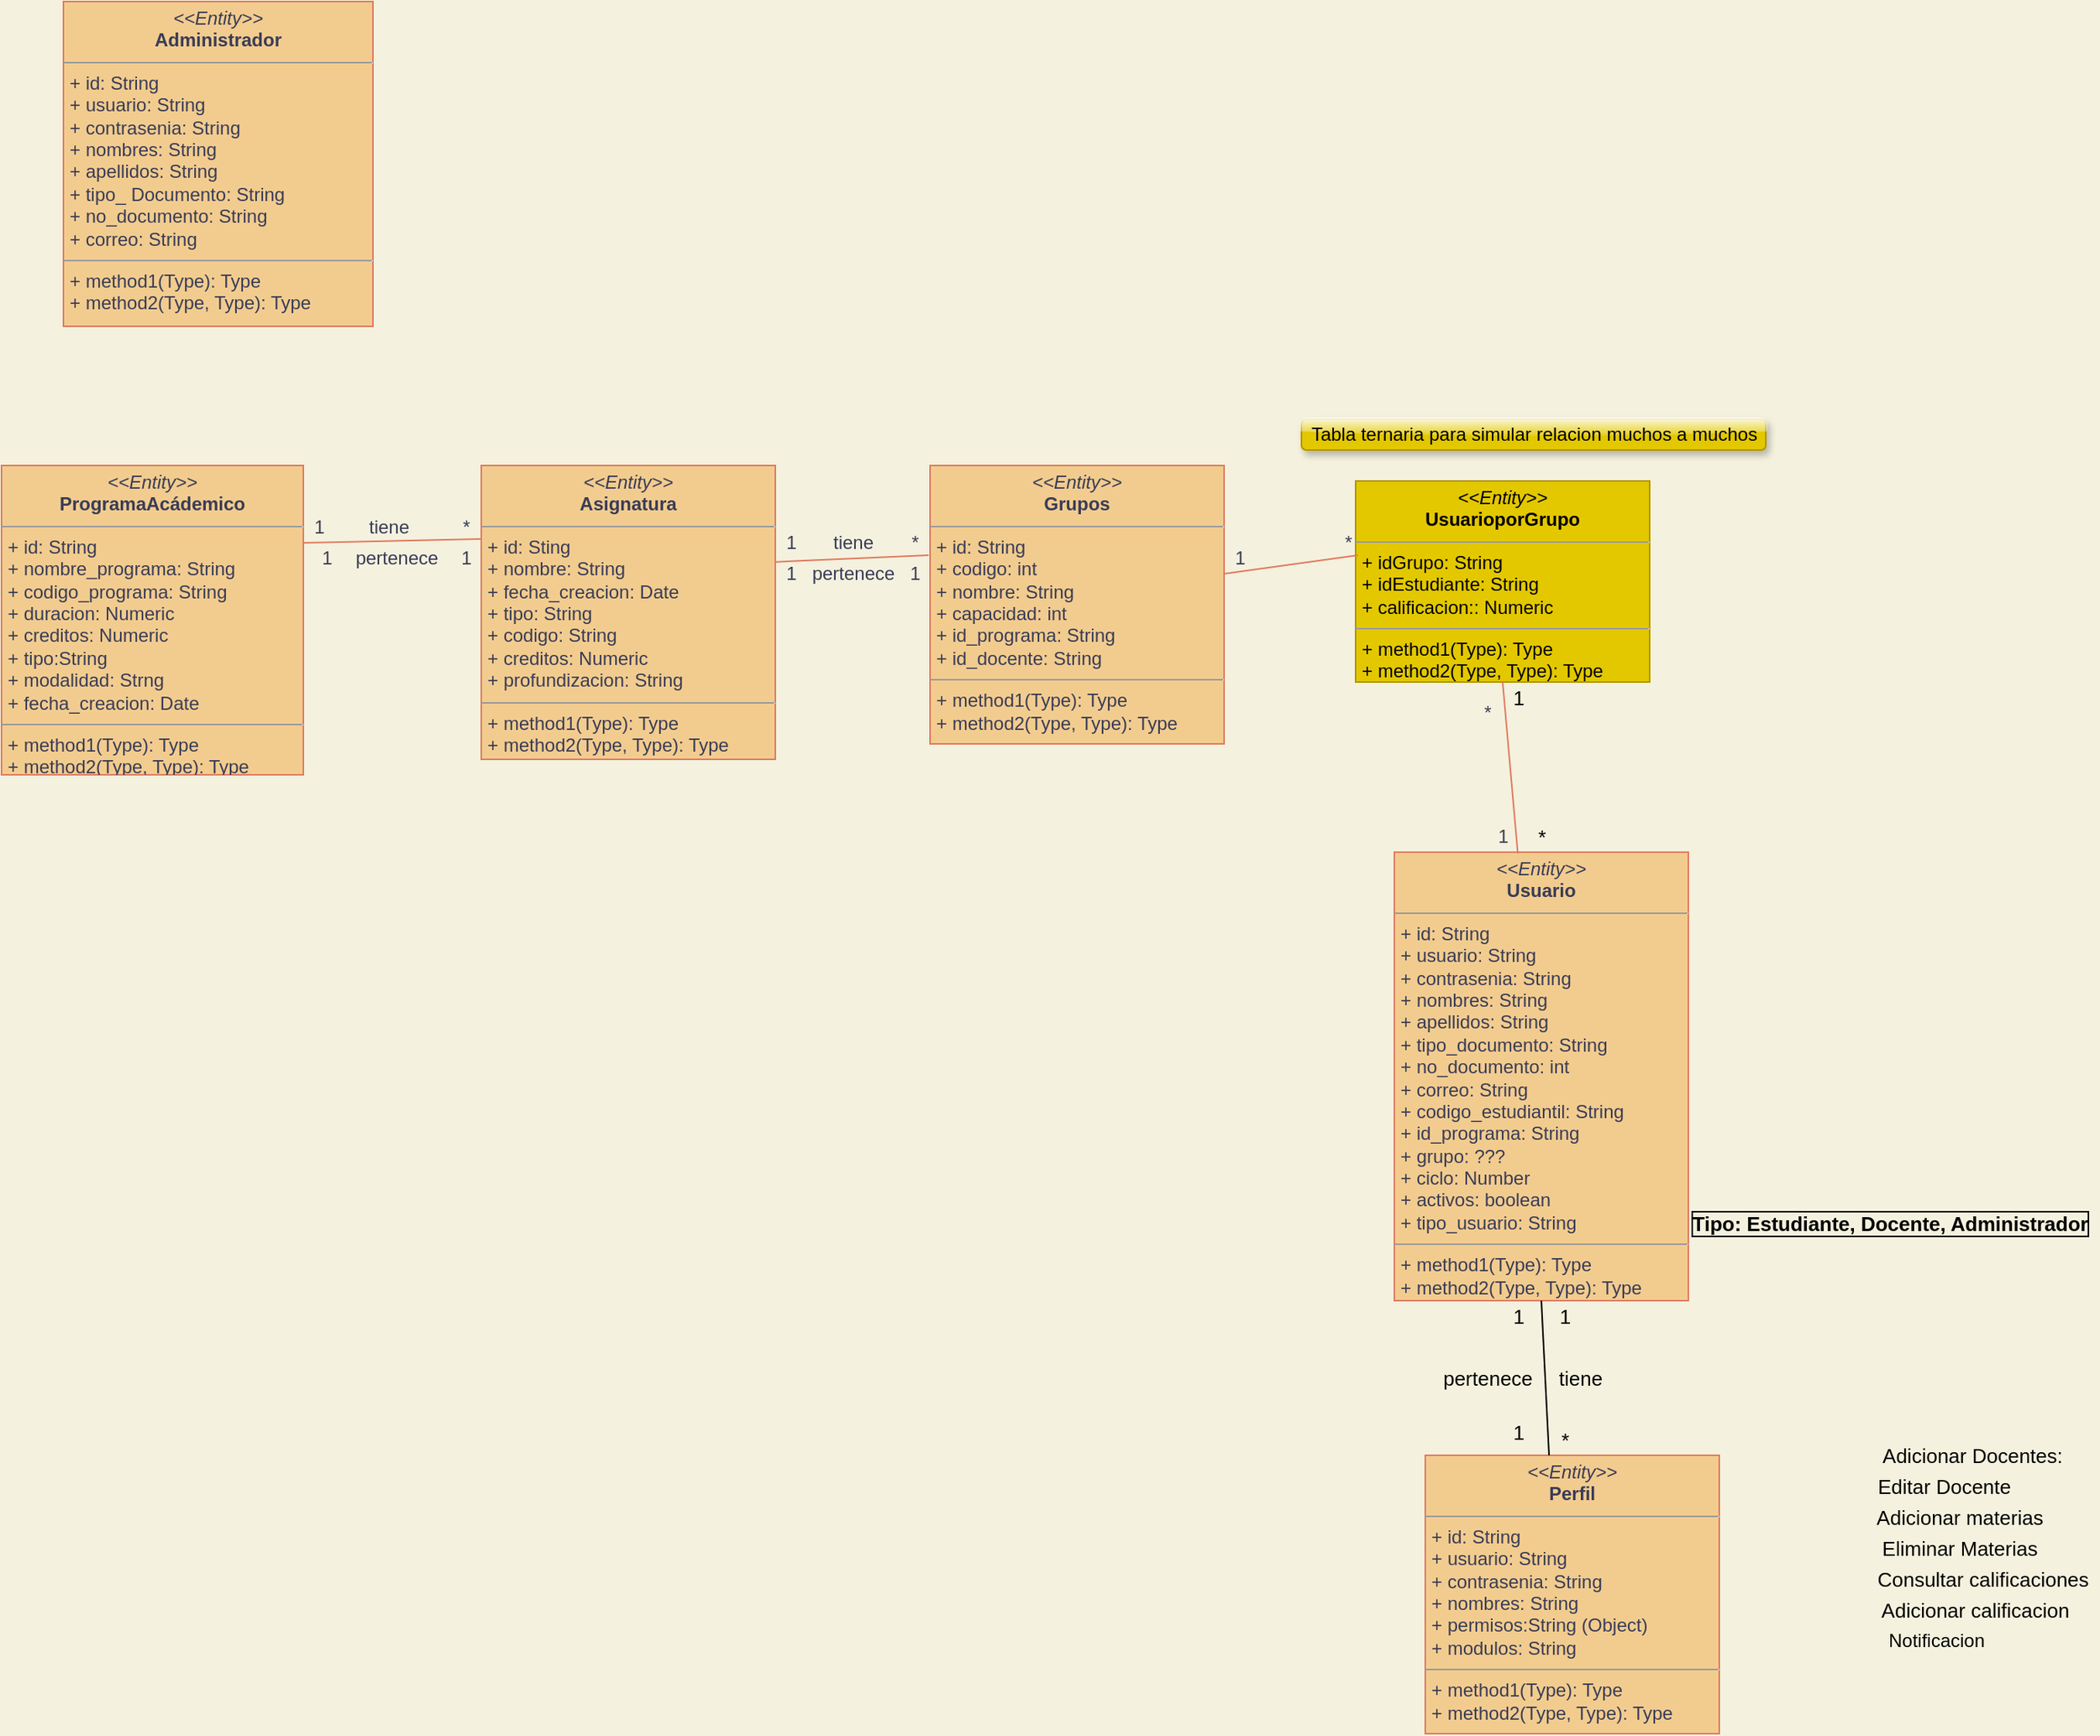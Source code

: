 <mxfile>
    <diagram id="lKOiRMlYlnAecIGtzMKI" name="Página-1">
        <mxGraphModel dx="1067" dy="705" grid="1" gridSize="10" guides="1" tooltips="1" connect="1" arrows="1" fold="1" page="1" pageScale="1" pageWidth="3300" pageHeight="4681" background="#F4F1DE" math="0" shadow="0">
            <root>
                <mxCell id="0"/>
                <mxCell id="1" parent="0"/>
                <mxCell id="16" value="&lt;p style=&quot;margin: 0px ; margin-top: 4px ; text-align: center&quot;&gt;&lt;i&gt;&amp;lt;&amp;lt;Entity&amp;gt;&amp;gt;&lt;/i&gt;&lt;br&gt;&lt;b&gt;Administrador&lt;/b&gt;&lt;/p&gt;&lt;hr size=&quot;1&quot;&gt;&lt;p style=&quot;margin: 0px ; margin-left: 4px&quot;&gt;+ id: String&lt;br&gt;+ usuario: String&lt;/p&gt;&lt;p style=&quot;margin: 0px ; margin-left: 4px&quot;&gt;+ contrasenia: String&lt;/p&gt;&lt;p style=&quot;margin: 0px ; margin-left: 4px&quot;&gt;+ nombres: String&lt;/p&gt;&lt;p style=&quot;margin: 0px ; margin-left: 4px&quot;&gt;+ apellidos: String&lt;/p&gt;&lt;p style=&quot;margin: 0px ; margin-left: 4px&quot;&gt;+ tipo_ Documento: String&lt;/p&gt;&lt;p style=&quot;margin: 0px ; margin-left: 4px&quot;&gt;+ no_documento: String&lt;/p&gt;&lt;p style=&quot;margin: 0px ; margin-left: 4px&quot;&gt;+ correo: String&lt;/p&gt;&lt;hr size=&quot;1&quot;&gt;&lt;p style=&quot;margin: 0px ; margin-left: 4px&quot;&gt;+ method1(Type): Type&lt;br&gt;+ method2(Type, Type): Type&lt;/p&gt;" style="verticalAlign=top;align=left;overflow=fill;fontSize=12;fontFamily=Helvetica;html=1;fillColor=#F2CC8F;strokeColor=#E07A5F;fontColor=#393C56;" parent="1" vertex="1">
                    <mxGeometry x="40" y="20" width="200" height="210" as="geometry"/>
                </mxCell>
                <mxCell id="17" value="&lt;p style=&quot;margin: 0px ; margin-top: 4px ; text-align: center&quot;&gt;&lt;i&gt;&amp;lt;&amp;lt;Entity&amp;gt;&amp;gt;&lt;/i&gt;&lt;br&gt;&lt;b&gt;Perfil&lt;/b&gt;&lt;/p&gt;&lt;hr size=&quot;1&quot;&gt;&lt;p style=&quot;margin: 0px ; margin-left: 4px&quot;&gt;&lt;span style=&quot;text-align: center&quot;&gt;+ id: String&lt;/span&gt;&lt;br style=&quot;text-align: center&quot;&gt;&lt;span style=&quot;text-align: center&quot;&gt;+ usuario: String&lt;/span&gt;&lt;br style=&quot;text-align: center&quot;&gt;&lt;span style=&quot;text-align: center&quot;&gt;+ contrasenia: String&lt;/span&gt;&lt;br style=&quot;text-align: center&quot;&gt;&lt;span style=&quot;text-align: center&quot;&gt;+ nombres: String&lt;/span&gt;&lt;/p&gt;&lt;p style=&quot;margin: 0px ; margin-left: 4px&quot;&gt;&lt;span style=&quot;text-align: center&quot;&gt;+ permisos:String (Object)&lt;/span&gt;&lt;/p&gt;&lt;p style=&quot;margin: 0px ; margin-left: 4px&quot;&gt;&lt;span style=&quot;text-align: center&quot;&gt;+ modulos: String&lt;/span&gt;&lt;/p&gt;&lt;hr size=&quot;1&quot;&gt;&lt;p style=&quot;margin: 0px ; margin-left: 4px&quot;&gt;+ method1(Type): Type&lt;br&gt;+ method2(Type, Type): Type&lt;/p&gt;" style="verticalAlign=top;align=left;overflow=fill;fontSize=12;fontFamily=Helvetica;html=1;fillColor=#F2CC8F;strokeColor=#E07A5F;fontColor=#393C56;" parent="1" vertex="1">
                    <mxGeometry x="920" y="960" width="190" height="180" as="geometry"/>
                </mxCell>
                <mxCell id="18" value="&lt;p style=&quot;margin: 0px ; margin-top: 4px ; text-align: center&quot;&gt;&lt;i&gt;&amp;lt;&amp;lt;Entity&amp;gt;&amp;gt;&lt;/i&gt;&lt;br&gt;&lt;b&gt;Usuario&lt;/b&gt;&lt;/p&gt;&lt;hr size=&quot;1&quot;&gt;&lt;p style=&quot;margin: 0px ; margin-left: 4px&quot;&gt;&lt;span style=&quot;text-align: center&quot;&gt;+ id: String&lt;/span&gt;&lt;br style=&quot;text-align: center&quot;&gt;&lt;span style=&quot;text-align: center&quot;&gt;+ usuario: String&lt;/span&gt;&lt;br style=&quot;text-align: center&quot;&gt;&lt;span style=&quot;text-align: center&quot;&gt;+ contrasenia: String&lt;/span&gt;&lt;br style=&quot;text-align: center&quot;&gt;&lt;span style=&quot;text-align: center&quot;&gt;+ nombres: String&lt;/span&gt;&lt;br style=&quot;text-align: center&quot;&gt;&lt;span style=&quot;text-align: center&quot;&gt;+ apellidos: String&lt;/span&gt;&lt;br style=&quot;text-align: center&quot;&gt;&lt;span style=&quot;text-align: center&quot;&gt;+ tipo_documento: String&lt;/span&gt;&lt;br style=&quot;text-align: center&quot;&gt;&lt;span style=&quot;text-align: center&quot;&gt;+ no_documento: int&lt;/span&gt;&lt;br style=&quot;text-align: center&quot;&gt;&lt;span style=&quot;text-align: center&quot;&gt;+ correo: String&lt;/span&gt;&lt;br style=&quot;text-align: center&quot;&gt;&lt;span style=&quot;text-align: center&quot;&gt;+ codigo_estudiantil: String&lt;/span&gt;&lt;br style=&quot;text-align: center&quot;&gt;&lt;span style=&quot;text-align: center&quot;&gt;+ id_programa: String&lt;/span&gt;&lt;br style=&quot;text-align: center&quot;&gt;&lt;span style=&quot;text-align: center&quot;&gt;+ grupo: ???&lt;/span&gt;&lt;br style=&quot;text-align: center&quot;&gt;&lt;span style=&quot;text-align: center&quot;&gt;+ ciclo: Number&lt;/span&gt;&lt;br style=&quot;text-align: center&quot;&gt;&lt;span style=&quot;text-align: center&quot;&gt;+ activos: boolean&lt;/span&gt;&lt;br&gt;&lt;/p&gt;&lt;p style=&quot;margin: 0px ; margin-left: 4px&quot;&gt;&lt;span style=&quot;text-align: center&quot;&gt;+ tipo_usuario: String&lt;/span&gt;&lt;/p&gt;&lt;hr size=&quot;1&quot;&gt;&lt;p style=&quot;margin: 0px ; margin-left: 4px&quot;&gt;+ method1(Type): Type&lt;br&gt;+ method2(Type, Type): Type&lt;/p&gt;" style="verticalAlign=top;align=left;overflow=fill;fontSize=12;fontFamily=Helvetica;html=1;fillColor=#F2CC8F;strokeColor=#E07A5F;fontColor=#393C56;" parent="1" vertex="1">
                    <mxGeometry x="900" y="570" width="190" height="290" as="geometry"/>
                </mxCell>
                <mxCell id="19" value="&lt;p style=&quot;margin: 0px ; margin-top: 4px ; text-align: center&quot;&gt;&lt;i&gt;&amp;lt;&amp;lt;Entity&amp;gt;&amp;gt;&lt;/i&gt;&lt;br&gt;&lt;b&gt;ProgramaAcádemico&lt;/b&gt;&lt;/p&gt;&lt;hr size=&quot;1&quot;&gt;&lt;p style=&quot;margin: 0px ; margin-left: 4px&quot;&gt;&lt;span style=&quot;text-align: center&quot;&gt;+ id: String&lt;/span&gt;&lt;br style=&quot;text-align: center&quot;&gt;&lt;span style=&quot;text-align: center&quot;&gt;+&amp;nbsp;&lt;/span&gt;&lt;span style=&quot;text-align: center&quot;&gt;nombre_programa: String&lt;/span&gt;&lt;br style=&quot;text-align: center&quot;&gt;&lt;span style=&quot;text-align: center&quot;&gt;+&amp;nbsp;&lt;/span&gt;&lt;span style=&quot;text-align: center&quot;&gt;codigo_programa: String&lt;/span&gt;&lt;br&gt;&lt;/p&gt;&lt;p style=&quot;margin: 0px ; margin-left: 4px&quot;&gt;&lt;span style=&quot;text-align: center&quot;&gt;+ duracion: Numeric&lt;/span&gt;&lt;/p&gt;&lt;p style=&quot;margin: 0px ; margin-left: 4px&quot;&gt;&lt;span style=&quot;text-align: center&quot;&gt;+ creditos: Numeric&lt;/span&gt;&lt;/p&gt;&lt;p style=&quot;margin: 0px ; margin-left: 4px&quot;&gt;&lt;span style=&quot;text-align: center&quot;&gt;+ tipo:String&lt;/span&gt;&lt;/p&gt;&lt;p style=&quot;margin: 0px ; margin-left: 4px&quot;&gt;&lt;span style=&quot;text-align: center&quot;&gt;+ modalidad: Strng&lt;/span&gt;&lt;/p&gt;&lt;p style=&quot;margin: 0px ; margin-left: 4px&quot;&gt;&lt;span style=&quot;text-align: center&quot;&gt;+ fecha_creacion: Date&lt;/span&gt;&lt;/p&gt;&lt;hr size=&quot;1&quot;&gt;&lt;p style=&quot;margin: 0px ; margin-left: 4px&quot;&gt;+ method1(Type): Type&lt;br&gt;+ method2(Type, Type): Type&lt;/p&gt;" style="verticalAlign=top;align=left;overflow=fill;fontSize=12;fontFamily=Helvetica;html=1;fillColor=#F2CC8F;strokeColor=#E07A5F;fontColor=#393C56;" parent="1" vertex="1">
                    <mxGeometry y="320" width="195" height="200" as="geometry"/>
                </mxCell>
                <mxCell id="20" value="&lt;p style=&quot;margin: 0px ; margin-top: 4px ; text-align: center&quot;&gt;&lt;i&gt;&amp;lt;&amp;lt;&lt;/i&gt;&lt;i&gt;Entity&lt;/i&gt;&lt;i&gt;&amp;gt;&amp;gt;&lt;/i&gt;&lt;br&gt;&lt;b&gt;Grupos&lt;/b&gt;&lt;/p&gt;&lt;hr size=&quot;1&quot;&gt;&lt;p style=&quot;margin: 0px ; margin-left: 4px&quot;&gt;&lt;span style=&quot;text-align: center&quot;&gt;+ id: String&lt;/span&gt;&lt;br style=&quot;text-align: center&quot;&gt;&lt;span style=&quot;text-align: center&quot;&gt;+ codigo: int&lt;/span&gt;&lt;br style=&quot;text-align: center&quot;&gt;&lt;span style=&quot;text-align: center&quot;&gt;+ nombre: String&lt;/span&gt;&lt;br style=&quot;text-align: center&quot;&gt;&lt;span style=&quot;text-align: center&quot;&gt;+ capacidad: int&lt;/span&gt;&lt;br style=&quot;text-align: center&quot;&gt;&lt;span style=&quot;text-align: center&quot;&gt;+ id_programa: String&lt;/span&gt;&lt;br style=&quot;text-align: center&quot;&gt;&lt;span style=&quot;text-align: center&quot;&gt;+ id_docente: String&lt;/span&gt;&lt;br&gt;&lt;/p&gt;&lt;hr size=&quot;1&quot;&gt;&lt;p style=&quot;margin: 0px ; margin-left: 4px&quot;&gt;+ method1(Type): Type&lt;br&gt;+ method2(Type, Type): Type&lt;/p&gt;" style="verticalAlign=top;align=left;overflow=fill;fontSize=12;fontFamily=Helvetica;html=1;fillColor=#F2CC8F;strokeColor=#E07A5F;fontColor=#393C56;" parent="1" vertex="1">
                    <mxGeometry x="600" y="320" width="190" height="180" as="geometry"/>
                </mxCell>
                <mxCell id="23" value="&lt;p style=&quot;margin: 0px ; margin-top: 4px ; text-align: center&quot;&gt;&lt;i&gt;&amp;lt;&amp;lt;Entity&amp;gt;&amp;gt;&lt;/i&gt;&lt;br&gt;&lt;b&gt;Asignatura&lt;/b&gt;&lt;/p&gt;&lt;hr size=&quot;1&quot;&gt;&lt;p style=&quot;margin: 0px ; margin-left: 4px&quot;&gt;+ id: Sting&lt;br&gt;+ nombre: String&lt;/p&gt;&lt;p style=&quot;margin: 0px ; margin-left: 4px&quot;&gt;+ fecha_creacion: Date&lt;/p&gt;&lt;p style=&quot;margin: 0px ; margin-left: 4px&quot;&gt;+ tipo: String&lt;/p&gt;&lt;p style=&quot;margin: 0px ; margin-left: 4px&quot;&gt;+ codigo: String&lt;/p&gt;&lt;p style=&quot;margin: 0px ; margin-left: 4px&quot;&gt;+ creditos: Numeric&lt;/p&gt;&lt;p style=&quot;margin: 0px ; margin-left: 4px&quot;&gt;+ profundizacion: String&lt;br&gt;&lt;/p&gt;&lt;hr size=&quot;1&quot;&gt;&lt;p style=&quot;margin: 0px ; margin-left: 4px&quot;&gt;+ method1(Type): Type&lt;br&gt;+ method2(Type, Type): Type&lt;/p&gt;" style="verticalAlign=top;align=left;overflow=fill;fontSize=12;fontFamily=Helvetica;html=1;fillColor=#F2CC8F;strokeColor=#E07A5F;fontColor=#393C56;" parent="1" vertex="1">
                    <mxGeometry x="310" y="320" width="190" height="190" as="geometry"/>
                </mxCell>
                <mxCell id="30" value="" style="endArrow=none;html=1;exitX=1;exitY=0.25;exitDx=0;exitDy=0;entryX=0;entryY=0.25;entryDx=0;entryDy=0;labelBackgroundColor=#F4F1DE;strokeColor=#E07A5F;fontColor=#393C56;" parent="1" source="19" target="23" edge="1">
                    <mxGeometry width="50" height="50" relative="1" as="geometry">
                        <mxPoint x="390" y="380" as="sourcePoint"/>
                        <mxPoint x="440" y="330" as="targetPoint"/>
                    </mxGeometry>
                </mxCell>
                <mxCell id="31" value="1" style="text;html=1;align=center;verticalAlign=middle;resizable=0;points=[];autosize=1;strokeColor=none;fontColor=#393C56;" parent="1" vertex="1">
                    <mxGeometry x="195" y="350" width="20" height="20" as="geometry"/>
                </mxCell>
                <mxCell id="32" value="*" style="text;html=1;align=center;verticalAlign=middle;resizable=0;points=[];autosize=1;strokeColor=none;fontColor=#393C56;" parent="1" vertex="1">
                    <mxGeometry x="290" y="350" width="20" height="20" as="geometry"/>
                </mxCell>
                <mxCell id="34" value="1" style="text;html=1;align=center;verticalAlign=middle;resizable=0;points=[];autosize=1;strokeColor=none;fontColor=#393C56;" parent="1" vertex="1">
                    <mxGeometry x="290" y="370" width="20" height="20" as="geometry"/>
                </mxCell>
                <mxCell id="36" value="tiene" style="text;html=1;align=center;verticalAlign=middle;resizable=0;points=[];autosize=1;strokeColor=none;fontColor=#393C56;" parent="1" vertex="1">
                    <mxGeometry x="230" y="350" width="40" height="20" as="geometry"/>
                </mxCell>
                <mxCell id="37" value="1" style="text;html=1;align=center;verticalAlign=middle;resizable=0;points=[];autosize=1;strokeColor=none;fontColor=#393C56;" parent="1" vertex="1">
                    <mxGeometry x="200" y="370" width="20" height="20" as="geometry"/>
                </mxCell>
                <mxCell id="38" value="pertenece" style="text;html=1;align=center;verticalAlign=middle;resizable=0;points=[];autosize=1;strokeColor=none;fontColor=#393C56;" parent="1" vertex="1">
                    <mxGeometry x="220" y="370" width="70" height="20" as="geometry"/>
                </mxCell>
                <mxCell id="42" value="" style="endArrow=none;html=1;entryX=-0.005;entryY=0.322;entryDx=0;entryDy=0;entryPerimeter=0;exitX=1;exitY=0.328;exitDx=0;exitDy=0;exitPerimeter=0;labelBackgroundColor=#F4F1DE;strokeColor=#E07A5F;fontColor=#393C56;" parent="1" source="23" target="20" edge="1">
                    <mxGeometry width="50" height="50" relative="1" as="geometry">
                        <mxPoint x="500" y="370" as="sourcePoint"/>
                        <mxPoint x="610" y="372" as="targetPoint"/>
                    </mxGeometry>
                </mxCell>
                <mxCell id="43" value="1" style="text;html=1;align=center;verticalAlign=middle;resizable=0;points=[];autosize=1;strokeColor=none;fontColor=#393C56;" parent="1" vertex="1">
                    <mxGeometry x="500" y="360" width="20" height="20" as="geometry"/>
                </mxCell>
                <mxCell id="44" value="*" style="text;html=1;align=center;verticalAlign=middle;resizable=0;points=[];autosize=1;strokeColor=none;fontColor=#393C56;" parent="1" vertex="1">
                    <mxGeometry x="580" y="360" width="20" height="20" as="geometry"/>
                </mxCell>
                <mxCell id="45" value="tiene" style="text;html=1;align=center;verticalAlign=middle;resizable=0;points=[];autosize=1;strokeColor=none;fontColor=#393C56;" parent="1" vertex="1">
                    <mxGeometry x="530" y="360" width="40" height="20" as="geometry"/>
                </mxCell>
                <mxCell id="47" value="pertenece" style="text;html=1;align=center;verticalAlign=middle;resizable=0;points=[];autosize=1;strokeColor=none;fontColor=#393C56;" parent="1" vertex="1">
                    <mxGeometry x="515" y="380" width="70" height="20" as="geometry"/>
                </mxCell>
                <mxCell id="48" value="1" style="text;html=1;align=center;verticalAlign=middle;resizable=0;points=[];autosize=1;strokeColor=none;fontColor=#393C56;" parent="1" vertex="1">
                    <mxGeometry x="500" y="380" width="20" height="20" as="geometry"/>
                </mxCell>
                <mxCell id="49" value="1" style="text;html=1;align=center;verticalAlign=middle;resizable=0;points=[];autosize=1;strokeColor=none;fontColor=#393C56;" parent="1" vertex="1">
                    <mxGeometry x="580" y="380" width="20" height="20" as="geometry"/>
                </mxCell>
                <mxCell id="248" value="&lt;p style=&quot;margin: 0px ; margin-top: 4px ; text-align: center&quot;&gt;&lt;i&gt;&amp;lt;&amp;lt;Entity&amp;gt;&amp;gt;&lt;/i&gt;&lt;br&gt;&lt;b&gt;UsuarioporGrupo&lt;/b&gt;&lt;/p&gt;&lt;hr size=&quot;1&quot;&gt;&lt;p style=&quot;margin: 0px ; margin-left: 4px&quot;&gt;&lt;span style=&quot;text-align: center&quot;&gt;+ idGrupo: String&lt;/span&gt;&lt;br style=&quot;text-align: center&quot;&gt;&lt;span style=&quot;text-align: center&quot;&gt;+ idEstudiante: String&lt;/span&gt;&lt;br&gt;&lt;/p&gt;&lt;p style=&quot;margin: 0px ; margin-left: 4px&quot;&gt;+ calificacion:: Numeric&lt;span style=&quot;text-align: center&quot;&gt;&lt;br&gt;&lt;/span&gt;&lt;/p&gt;&lt;hr size=&quot;1&quot;&gt;&lt;p style=&quot;margin: 0px ; margin-left: 4px&quot;&gt;+ method1(Type): Type&lt;br&gt;+ method2(Type, Type): Type&lt;/p&gt;&lt;p style=&quot;margin: 0px ; margin-left: 4px&quot;&gt;&lt;br&gt;&lt;/p&gt;" style="verticalAlign=top;align=left;overflow=fill;fontSize=12;fontFamily=Helvetica;html=1;fillColor=#e3c800;strokeColor=#B09500;fontColor=#000000;rounded=0;shadow=0;sketch=0;glass=0;" parent="1" vertex="1">
                    <mxGeometry x="875" y="330" width="190" height="130" as="geometry"/>
                </mxCell>
                <mxCell id="249" value="" style="endArrow=none;html=1;entryX=0.008;entryY=0.369;entryDx=0;entryDy=0;entryPerimeter=0;labelBackgroundColor=#F4F1DE;strokeColor=#E07A5F;fontColor=#393C56;" parent="1" target="248" edge="1">
                    <mxGeometry width="50" height="50" relative="1" as="geometry">
                        <mxPoint x="790" y="390" as="sourcePoint"/>
                        <mxPoint x="840" y="340" as="targetPoint"/>
                    </mxGeometry>
                </mxCell>
                <mxCell id="250" value="1" style="text;html=1;align=center;verticalAlign=middle;resizable=0;points=[];autosize=1;strokeColor=none;fontColor=#393C56;" parent="1" vertex="1">
                    <mxGeometry x="790" y="370" width="20" height="20" as="geometry"/>
                </mxCell>
                <mxCell id="251" value="*" style="text;html=1;align=center;verticalAlign=middle;resizable=0;points=[];autosize=1;strokeColor=none;fontColor=#393C56;" parent="1" vertex="1">
                    <mxGeometry x="860" y="360" width="20" height="20" as="geometry"/>
                </mxCell>
                <mxCell id="252" value="" style="endArrow=none;html=1;entryX=0.5;entryY=1;entryDx=0;entryDy=0;exitX=0.42;exitY=0.003;exitDx=0;exitDy=0;exitPerimeter=0;labelBackgroundColor=#F4F1DE;strokeColor=#E07A5F;fontColor=#393C56;" parent="1" source="18" target="248" edge="1">
                    <mxGeometry width="50" height="50" relative="1" as="geometry">
                        <mxPoint x="970" y="560" as="sourcePoint"/>
                        <mxPoint x="1020" y="510" as="targetPoint"/>
                    </mxGeometry>
                </mxCell>
                <mxCell id="253" value="*" style="text;html=1;align=center;verticalAlign=middle;resizable=0;points=[];autosize=1;strokeColor=none;fontColor=#393C56;" parent="1" vertex="1">
                    <mxGeometry x="950" y="470" width="20" height="20" as="geometry"/>
                </mxCell>
                <mxCell id="254" value="1" style="text;html=1;align=center;verticalAlign=middle;resizable=0;points=[];autosize=1;strokeColor=none;fontColor=#393C56;" parent="1" vertex="1">
                    <mxGeometry x="960" y="550" width="20" height="20" as="geometry"/>
                </mxCell>
                <mxCell id="255" value="Tabla ternaria para simular relacion muchos a muchos" style="text;html=1;align=center;verticalAlign=middle;resizable=0;points=[];autosize=1;strokeColor=#B09500;fillColor=#e3c800;fontColor=#000000;rounded=1;shadow=1;glass=1;sketch=0;" parent="1" vertex="1">
                    <mxGeometry x="840" y="290" width="300" height="20" as="geometry"/>
                </mxCell>
                <mxCell id="275" value="&lt;font color=&quot;#000000&quot; style=&quot;font-size: 13px&quot;&gt;Tipo: Estudiante, Docente, Administrador&lt;/font&gt;" style="text;html=1;align=center;verticalAlign=middle;resizable=0;points=[];autosize=1;strokeColor=none;fontSize=13;fontStyle=1;labelBorderColor=#000000;" parent="1" vertex="1">
                    <mxGeometry x="1085" y="800" width="270" height="20" as="geometry"/>
                </mxCell>
                <mxCell id="277" value="&lt;font color=&quot;#000000&quot;&gt;*&lt;/font&gt;" style="text;html=1;align=center;verticalAlign=middle;resizable=0;points=[];autosize=1;strokeColor=none;fontSize=13;" parent="1" vertex="1">
                    <mxGeometry x="985" y="550" width="20" height="20" as="geometry"/>
                </mxCell>
                <mxCell id="278" value="1" style="text;html=1;align=center;verticalAlign=middle;resizable=0;points=[];autosize=1;strokeColor=none;fontSize=13;fontColor=#000000;" parent="1" vertex="1">
                    <mxGeometry x="970" y="460" width="20" height="20" as="geometry"/>
                </mxCell>
                <mxCell id="279" value="" style="endArrow=none;html=1;fontSize=13;exitX=0.421;exitY=0;exitDx=0;exitDy=0;exitPerimeter=0;fontColor=#000000;labelBackgroundColor=#000000;strokeColor=#000000;" parent="1" source="17" edge="1">
                    <mxGeometry width="50" height="50" relative="1" as="geometry">
                        <mxPoint x="945" y="910" as="sourcePoint"/>
                        <mxPoint x="995" y="860" as="targetPoint"/>
                    </mxGeometry>
                </mxCell>
                <mxCell id="280" value="*" style="text;html=1;align=center;verticalAlign=middle;resizable=0;points=[];autosize=1;strokeColor=none;fontSize=13;fontColor=#000000;" parent="1" vertex="1">
                    <mxGeometry x="1000" y="940" width="20" height="20" as="geometry"/>
                </mxCell>
                <mxCell id="281" value="1" style="text;html=1;align=center;verticalAlign=middle;resizable=0;points=[];autosize=1;strokeColor=none;fontSize=13;fontColor=#000000;" parent="1" vertex="1">
                    <mxGeometry x="1000" y="860" width="20" height="20" as="geometry"/>
                </mxCell>
                <mxCell id="282" value="Adicionar Docentes:&amp;nbsp;" style="text;html=1;align=center;verticalAlign=middle;resizable=0;points=[];autosize=1;strokeColor=none;fontSize=13;fontColor=#000000;" parent="1" vertex="1">
                    <mxGeometry x="1205" y="950" width="140" height="20" as="geometry"/>
                </mxCell>
                <mxCell id="283" value="Editar Docente" style="text;html=1;align=center;verticalAlign=middle;resizable=0;points=[];autosize=1;strokeColor=none;fontSize=13;fontColor=#000000;" parent="1" vertex="1">
                    <mxGeometry x="1205" y="970" width="100" height="20" as="geometry"/>
                </mxCell>
                <mxCell id="284" value="Adicionar materias" style="text;html=1;align=center;verticalAlign=middle;resizable=0;points=[];autosize=1;strokeColor=none;fontSize=13;fontColor=#000000;" parent="1" vertex="1">
                    <mxGeometry x="1205" y="990" width="120" height="20" as="geometry"/>
                </mxCell>
                <mxCell id="285" value="Eliminar Materias" style="text;html=1;align=center;verticalAlign=middle;resizable=0;points=[];autosize=1;strokeColor=none;fontSize=13;fontColor=#000000;" parent="1" vertex="1">
                    <mxGeometry x="1205" y="1010" width="120" height="20" as="geometry"/>
                </mxCell>
                <mxCell id="286" value="Consultar calificaciones" style="text;html=1;align=center;verticalAlign=middle;resizable=0;points=[];autosize=1;strokeColor=none;fontSize=13;fontColor=#000000;" parent="1" vertex="1">
                    <mxGeometry x="1205" y="1030" width="150" height="20" as="geometry"/>
                </mxCell>
                <mxCell id="287" value="tiene" style="text;html=1;align=center;verticalAlign=middle;resizable=0;points=[];autosize=1;strokeColor=none;fontSize=13;fontColor=#000000;" parent="1" vertex="1">
                    <mxGeometry x="1000" y="900" width="40" height="20" as="geometry"/>
                </mxCell>
                <mxCell id="289" value="1" style="text;html=1;align=center;verticalAlign=middle;resizable=0;points=[];autosize=1;strokeColor=none;fontSize=13;fontColor=#000000;" parent="1" vertex="1">
                    <mxGeometry x="970" y="935" width="20" height="20" as="geometry"/>
                </mxCell>
                <mxCell id="290" value="1" style="text;html=1;align=center;verticalAlign=middle;resizable=0;points=[];autosize=1;strokeColor=none;fontSize=13;fontColor=#000000;" parent="1" vertex="1">
                    <mxGeometry x="970" y="860" width="20" height="20" as="geometry"/>
                </mxCell>
                <mxCell id="291" value="pertenece" style="text;html=1;align=center;verticalAlign=middle;resizable=0;points=[];autosize=1;strokeColor=none;fontSize=13;fontColor=#000000;" parent="1" vertex="1">
                    <mxGeometry x="925" y="900" width="70" height="20" as="geometry"/>
                </mxCell>
                <mxCell id="292" value="Adicionar calificacion" style="text;html=1;align=center;verticalAlign=middle;resizable=0;points=[];autosize=1;strokeColor=none;fontSize=13;fontColor=#000000;" parent="1" vertex="1">
                    <mxGeometry x="1205" y="1050" width="140" height="20" as="geometry"/>
                </mxCell>
                <mxCell id="293" value="&lt;font color=&quot;#000000&quot;&gt;Notificacion&lt;/font&gt;" style="text;html=1;align=center;verticalAlign=middle;resizable=0;points=[];autosize=1;strokeColor=none;" vertex="1" parent="1">
                    <mxGeometry x="1210" y="1070" width="80" height="20" as="geometry"/>
                </mxCell>
            </root>
        </mxGraphModel>
    </diagram>
</mxfile>